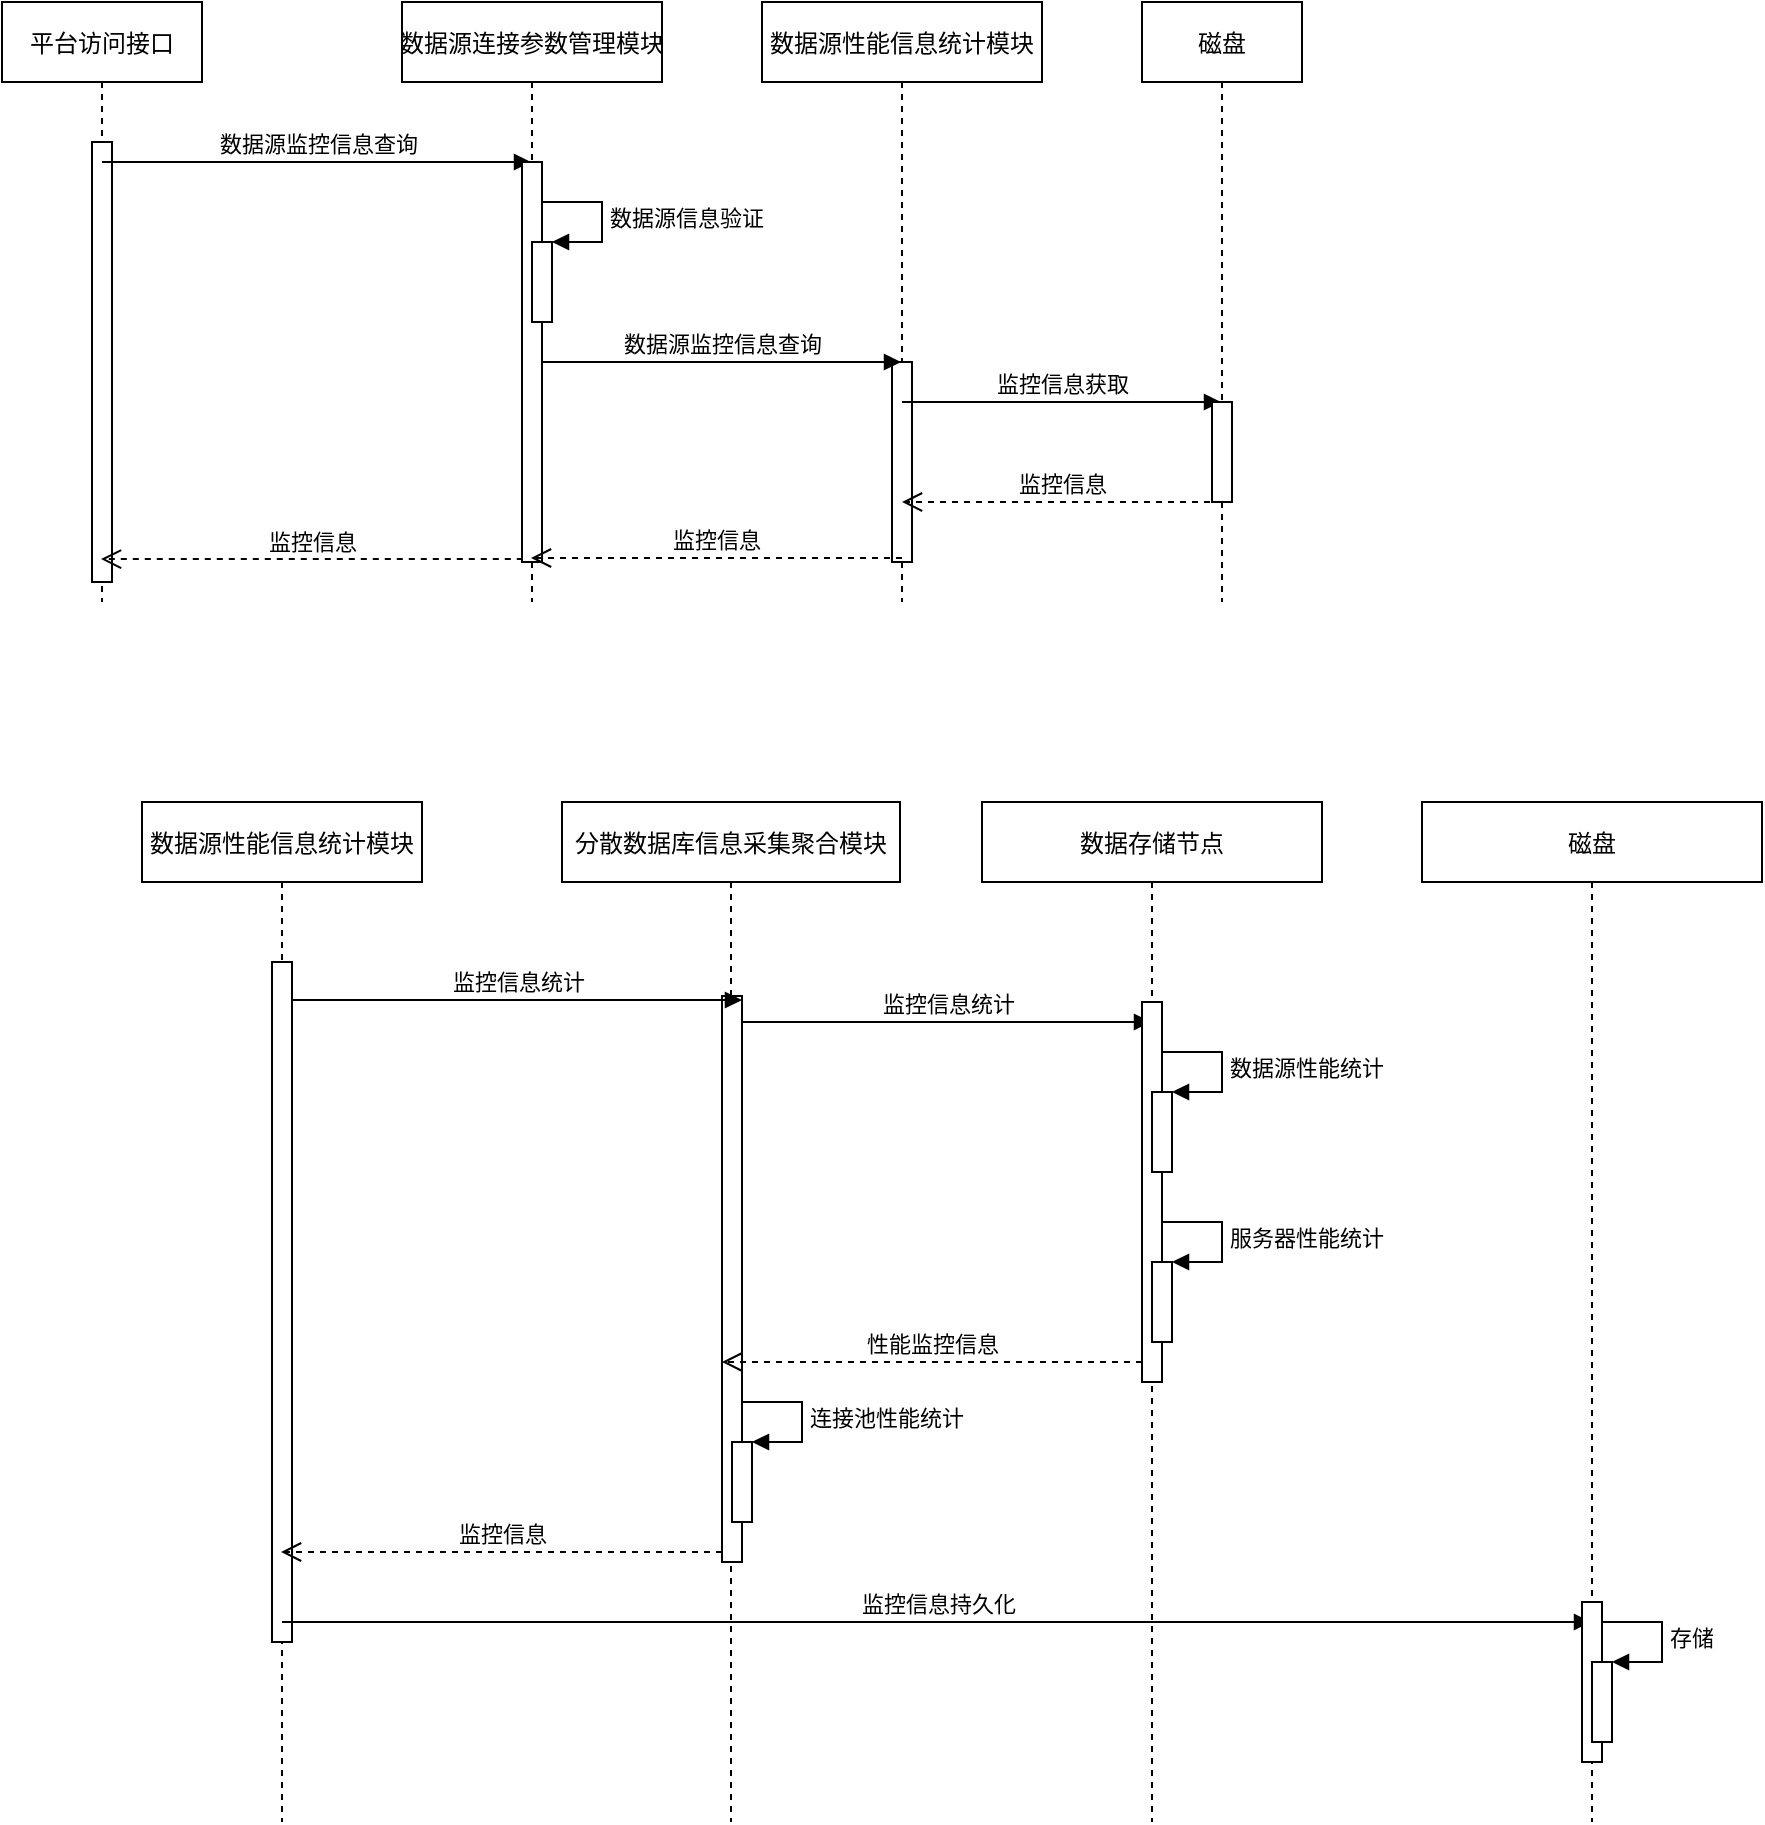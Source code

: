 <mxfile version="20.0.1" type="github">
  <diagram id="kgpKYQtTHZ0yAKxKKP6v" name="Page-1">
    <mxGraphModel dx="1483" dy="701" grid="1" gridSize="10" guides="1" tooltips="1" connect="1" arrows="1" fold="1" page="1" pageScale="1" pageWidth="850" pageHeight="1100" math="0" shadow="0">
      <root>
        <mxCell id="0" />
        <mxCell id="1" parent="0" />
        <mxCell id="3nuBFxr9cyL0pnOWT2aG-1" value="平台访问接口" style="shape=umlLifeline;perimeter=lifelinePerimeter;container=1;collapsible=0;recursiveResize=0;rounded=0;shadow=0;strokeWidth=1;" parent="1" vertex="1">
          <mxGeometry x="120" y="80" width="100" height="300" as="geometry" />
        </mxCell>
        <mxCell id="3nuBFxr9cyL0pnOWT2aG-2" value="" style="points=[];perimeter=orthogonalPerimeter;rounded=0;shadow=0;strokeWidth=1;" parent="3nuBFxr9cyL0pnOWT2aG-1" vertex="1">
          <mxGeometry x="45" y="70" width="10" height="220" as="geometry" />
        </mxCell>
        <mxCell id="sE7RtL886GrFwcUDmTVV-12" value="数据源监控信息查询" style="html=1;verticalAlign=bottom;endArrow=block;rounded=0;" parent="3nuBFxr9cyL0pnOWT2aG-1" target="sE7RtL886GrFwcUDmTVV-10" edge="1">
          <mxGeometry width="80" relative="1" as="geometry">
            <mxPoint x="50" y="80" as="sourcePoint" />
            <mxPoint x="130" y="80" as="targetPoint" />
          </mxGeometry>
        </mxCell>
        <mxCell id="3nuBFxr9cyL0pnOWT2aG-5" value="数据源性能信息统计模块" style="shape=umlLifeline;perimeter=lifelinePerimeter;container=1;collapsible=0;recursiveResize=0;rounded=0;shadow=0;strokeWidth=1;" parent="1" vertex="1">
          <mxGeometry x="500" y="80" width="140" height="300" as="geometry" />
        </mxCell>
        <mxCell id="3nuBFxr9cyL0pnOWT2aG-6" value="" style="points=[];perimeter=orthogonalPerimeter;rounded=0;shadow=0;strokeWidth=1;" parent="3nuBFxr9cyL0pnOWT2aG-5" vertex="1">
          <mxGeometry x="65" y="180" width="10" height="100" as="geometry" />
        </mxCell>
        <mxCell id="FTmbvxLNtihJsYFcyBBe-5" value="监控信息获取" style="html=1;verticalAlign=bottom;endArrow=block;rounded=0;" edge="1" parent="3nuBFxr9cyL0pnOWT2aG-5" target="FTmbvxLNtihJsYFcyBBe-3">
          <mxGeometry width="80" relative="1" as="geometry">
            <mxPoint x="70" y="200" as="sourcePoint" />
            <mxPoint x="150" y="200" as="targetPoint" />
          </mxGeometry>
        </mxCell>
        <mxCell id="sE7RtL886GrFwcUDmTVV-4" value="数据源性能信息统计模块" style="shape=umlLifeline;perimeter=lifelinePerimeter;container=1;collapsible=0;recursiveResize=0;rounded=0;shadow=0;strokeWidth=1;" parent="1" vertex="1">
          <mxGeometry x="190" y="480" width="140" height="510" as="geometry" />
        </mxCell>
        <mxCell id="sE7RtL886GrFwcUDmTVV-5" value="" style="points=[];perimeter=orthogonalPerimeter;rounded=0;shadow=0;strokeWidth=1;" parent="sE7RtL886GrFwcUDmTVV-4" vertex="1">
          <mxGeometry x="65" y="80" width="10" height="340" as="geometry" />
        </mxCell>
        <mxCell id="FTmbvxLNtihJsYFcyBBe-31" value="监控信息持久化" style="html=1;verticalAlign=bottom;endArrow=block;rounded=0;" edge="1" parent="sE7RtL886GrFwcUDmTVV-4" target="FTmbvxLNtihJsYFcyBBe-22">
          <mxGeometry width="80" relative="1" as="geometry">
            <mxPoint x="70" y="410" as="sourcePoint" />
            <mxPoint x="150" y="410" as="targetPoint" />
          </mxGeometry>
        </mxCell>
        <mxCell id="sE7RtL886GrFwcUDmTVV-7" value="分散数据库信息采集聚合模块" style="shape=umlLifeline;perimeter=lifelinePerimeter;container=1;collapsible=0;recursiveResize=0;rounded=0;shadow=0;strokeWidth=1;" parent="1" vertex="1">
          <mxGeometry x="400" y="480" width="169" height="510" as="geometry" />
        </mxCell>
        <mxCell id="sE7RtL886GrFwcUDmTVV-8" value="" style="points=[];perimeter=orthogonalPerimeter;rounded=0;shadow=0;strokeWidth=1;" parent="sE7RtL886GrFwcUDmTVV-7" vertex="1">
          <mxGeometry x="80" y="97" width="10" height="283" as="geometry" />
        </mxCell>
        <mxCell id="FTmbvxLNtihJsYFcyBBe-7" value="监控信息统计" style="html=1;verticalAlign=bottom;endArrow=block;rounded=0;" edge="1" parent="sE7RtL886GrFwcUDmTVV-7">
          <mxGeometry width="80" relative="1" as="geometry">
            <mxPoint x="-134.5" y="99" as="sourcePoint" />
            <mxPoint x="90" y="99" as="targetPoint" />
          </mxGeometry>
        </mxCell>
        <mxCell id="FTmbvxLNtihJsYFcyBBe-8" value="监控信息统计" style="html=1;verticalAlign=bottom;endArrow=block;rounded=0;" edge="1" parent="sE7RtL886GrFwcUDmTVV-7" target="FTmbvxLNtihJsYFcyBBe-1">
          <mxGeometry width="80" relative="1" as="geometry">
            <mxPoint x="90" y="110" as="sourcePoint" />
            <mxPoint x="170" y="110" as="targetPoint" />
          </mxGeometry>
        </mxCell>
        <mxCell id="FTmbvxLNtihJsYFcyBBe-16" value="监控信息" style="html=1;verticalAlign=bottom;endArrow=open;dashed=1;endSize=8;rounded=0;" edge="1" parent="sE7RtL886GrFwcUDmTVV-7">
          <mxGeometry relative="1" as="geometry">
            <mxPoint x="80" y="375" as="sourcePoint" />
            <mxPoint x="-140.5" y="375" as="targetPoint" />
          </mxGeometry>
        </mxCell>
        <mxCell id="FTmbvxLNtihJsYFcyBBe-20" value="" style="html=1;points=[];perimeter=orthogonalPerimeter;" vertex="1" parent="sE7RtL886GrFwcUDmTVV-7">
          <mxGeometry x="85" y="320" width="10" height="40" as="geometry" />
        </mxCell>
        <mxCell id="FTmbvxLNtihJsYFcyBBe-21" value="连接池性能统计" style="edgeStyle=orthogonalEdgeStyle;html=1;align=left;spacingLeft=2;endArrow=block;rounded=0;entryX=1;entryY=0;" edge="1" target="FTmbvxLNtihJsYFcyBBe-20" parent="sE7RtL886GrFwcUDmTVV-7">
          <mxGeometry relative="1" as="geometry">
            <mxPoint x="90" y="300" as="sourcePoint" />
            <Array as="points">
              <mxPoint x="120" y="300" />
            </Array>
          </mxGeometry>
        </mxCell>
        <mxCell id="sE7RtL886GrFwcUDmTVV-10" value="数据源连接参数管理模块" style="shape=umlLifeline;perimeter=lifelinePerimeter;container=1;collapsible=0;recursiveResize=0;rounded=0;shadow=0;strokeWidth=1;" parent="1" vertex="1">
          <mxGeometry x="320" y="80" width="130" height="300" as="geometry" />
        </mxCell>
        <mxCell id="sE7RtL886GrFwcUDmTVV-11" value="" style="points=[];perimeter=orthogonalPerimeter;rounded=0;shadow=0;strokeWidth=1;" parent="sE7RtL886GrFwcUDmTVV-10" vertex="1">
          <mxGeometry x="60" y="80" width="10" height="200" as="geometry" />
        </mxCell>
        <mxCell id="sE7RtL886GrFwcUDmTVV-13" value="" style="html=1;points=[];perimeter=orthogonalPerimeter;" parent="sE7RtL886GrFwcUDmTVV-10" vertex="1">
          <mxGeometry x="65" y="120" width="10" height="40" as="geometry" />
        </mxCell>
        <mxCell id="sE7RtL886GrFwcUDmTVV-14" value="数据源信息验证" style="edgeStyle=orthogonalEdgeStyle;html=1;align=left;spacingLeft=2;endArrow=block;rounded=0;entryX=1;entryY=0;" parent="sE7RtL886GrFwcUDmTVV-10" target="sE7RtL886GrFwcUDmTVV-13" edge="1">
          <mxGeometry relative="1" as="geometry">
            <mxPoint x="70" y="100" as="sourcePoint" />
            <Array as="points">
              <mxPoint x="100" y="100" />
            </Array>
          </mxGeometry>
        </mxCell>
        <mxCell id="sE7RtL886GrFwcUDmTVV-16" value="数据源监控信息查询" style="html=1;verticalAlign=bottom;endArrow=block;rounded=0;" parent="sE7RtL886GrFwcUDmTVV-10" target="3nuBFxr9cyL0pnOWT2aG-5" edge="1">
          <mxGeometry width="80" relative="1" as="geometry">
            <mxPoint x="70" y="180" as="sourcePoint" />
            <mxPoint x="130" y="180" as="targetPoint" />
          </mxGeometry>
        </mxCell>
        <mxCell id="sE7RtL886GrFwcUDmTVV-18" value="监控信息" style="html=1;verticalAlign=bottom;endArrow=open;dashed=1;endSize=8;rounded=0;" parent="1" edge="1">
          <mxGeometry relative="1" as="geometry">
            <mxPoint x="570" y="358" as="sourcePoint" />
            <mxPoint x="384.5" y="358" as="targetPoint" />
          </mxGeometry>
        </mxCell>
        <mxCell id="sE7RtL886GrFwcUDmTVV-19" value="监控信息" style="html=1;verticalAlign=bottom;endArrow=open;dashed=1;endSize=8;rounded=0;exitX=0.04;exitY=1.004;exitDx=0;exitDy=0;exitPerimeter=0;" parent="1" edge="1">
          <mxGeometry relative="1" as="geometry">
            <mxPoint x="380.4" y="358.56" as="sourcePoint" />
            <mxPoint x="169.5" y="358.56" as="targetPoint" />
          </mxGeometry>
        </mxCell>
        <mxCell id="FTmbvxLNtihJsYFcyBBe-1" value="数据存储节点" style="shape=umlLifeline;perimeter=lifelinePerimeter;container=1;collapsible=0;recursiveResize=0;rounded=0;shadow=0;strokeWidth=1;" vertex="1" parent="1">
          <mxGeometry x="610" y="480" width="170" height="510" as="geometry" />
        </mxCell>
        <mxCell id="FTmbvxLNtihJsYFcyBBe-2" value="" style="points=[];perimeter=orthogonalPerimeter;rounded=0;shadow=0;strokeWidth=1;" vertex="1" parent="FTmbvxLNtihJsYFcyBBe-1">
          <mxGeometry x="80" y="100" width="10" height="190" as="geometry" />
        </mxCell>
        <mxCell id="FTmbvxLNtihJsYFcyBBe-9" value="" style="html=1;points=[];perimeter=orthogonalPerimeter;" vertex="1" parent="FTmbvxLNtihJsYFcyBBe-1">
          <mxGeometry x="85" y="145" width="10" height="40" as="geometry" />
        </mxCell>
        <mxCell id="FTmbvxLNtihJsYFcyBBe-10" value="数据源性能统计" style="edgeStyle=orthogonalEdgeStyle;html=1;align=left;spacingLeft=2;endArrow=block;rounded=0;entryX=1;entryY=0;" edge="1" target="FTmbvxLNtihJsYFcyBBe-9" parent="FTmbvxLNtihJsYFcyBBe-1">
          <mxGeometry relative="1" as="geometry">
            <mxPoint x="90" y="125" as="sourcePoint" />
            <Array as="points">
              <mxPoint x="120" y="125" />
            </Array>
          </mxGeometry>
        </mxCell>
        <mxCell id="FTmbvxLNtihJsYFcyBBe-11" value="" style="html=1;points=[];perimeter=orthogonalPerimeter;" vertex="1" parent="FTmbvxLNtihJsYFcyBBe-1">
          <mxGeometry x="85" y="230" width="10" height="40" as="geometry" />
        </mxCell>
        <mxCell id="FTmbvxLNtihJsYFcyBBe-12" value="服务器性能统计" style="edgeStyle=orthogonalEdgeStyle;html=1;align=left;spacingLeft=2;endArrow=block;rounded=0;entryX=1;entryY=0;" edge="1" target="FTmbvxLNtihJsYFcyBBe-11" parent="FTmbvxLNtihJsYFcyBBe-1">
          <mxGeometry relative="1" as="geometry">
            <mxPoint x="90" y="210" as="sourcePoint" />
            <Array as="points">
              <mxPoint x="120" y="210" />
            </Array>
          </mxGeometry>
        </mxCell>
        <mxCell id="FTmbvxLNtihJsYFcyBBe-13" value="性能监控信息" style="html=1;verticalAlign=bottom;endArrow=open;dashed=1;endSize=8;rounded=0;" edge="1" parent="FTmbvxLNtihJsYFcyBBe-1">
          <mxGeometry relative="1" as="geometry">
            <mxPoint x="80" y="280" as="sourcePoint" />
            <mxPoint x="-130" y="280" as="targetPoint" />
          </mxGeometry>
        </mxCell>
        <mxCell id="FTmbvxLNtihJsYFcyBBe-3" value="磁盘" style="shape=umlLifeline;perimeter=lifelinePerimeter;container=1;collapsible=0;recursiveResize=0;rounded=0;shadow=0;strokeWidth=1;" vertex="1" parent="1">
          <mxGeometry x="690" y="80" width="80" height="300" as="geometry" />
        </mxCell>
        <mxCell id="FTmbvxLNtihJsYFcyBBe-4" value="" style="points=[];perimeter=orthogonalPerimeter;rounded=0;shadow=0;strokeWidth=1;" vertex="1" parent="FTmbvxLNtihJsYFcyBBe-3">
          <mxGeometry x="35" y="200" width="10" height="50" as="geometry" />
        </mxCell>
        <mxCell id="FTmbvxLNtihJsYFcyBBe-6" value="监控信息" style="html=1;verticalAlign=bottom;endArrow=open;dashed=1;endSize=8;rounded=0;" edge="1" parent="1" target="3nuBFxr9cyL0pnOWT2aG-5">
          <mxGeometry relative="1" as="geometry">
            <mxPoint x="730" y="330" as="sourcePoint" />
            <mxPoint x="650" y="330" as="targetPoint" />
          </mxGeometry>
        </mxCell>
        <mxCell id="FTmbvxLNtihJsYFcyBBe-22" value="磁盘" style="shape=umlLifeline;perimeter=lifelinePerimeter;container=1;collapsible=0;recursiveResize=0;rounded=0;shadow=0;strokeWidth=1;" vertex="1" parent="1">
          <mxGeometry x="830" y="480" width="170" height="510" as="geometry" />
        </mxCell>
        <mxCell id="FTmbvxLNtihJsYFcyBBe-26" value="" style="html=1;points=[];perimeter=orthogonalPerimeter;" vertex="1" parent="FTmbvxLNtihJsYFcyBBe-22">
          <mxGeometry x="80" y="400" width="10" height="80" as="geometry" />
        </mxCell>
        <mxCell id="FTmbvxLNtihJsYFcyBBe-32" value="" style="html=1;points=[];perimeter=orthogonalPerimeter;" vertex="1" parent="FTmbvxLNtihJsYFcyBBe-22">
          <mxGeometry x="85" y="430" width="10" height="40" as="geometry" />
        </mxCell>
        <mxCell id="FTmbvxLNtihJsYFcyBBe-33" value="存储" style="edgeStyle=orthogonalEdgeStyle;html=1;align=left;spacingLeft=2;endArrow=block;rounded=0;entryX=1;entryY=0;" edge="1" target="FTmbvxLNtihJsYFcyBBe-32" parent="FTmbvxLNtihJsYFcyBBe-22">
          <mxGeometry relative="1" as="geometry">
            <mxPoint x="90" y="410" as="sourcePoint" />
            <Array as="points">
              <mxPoint x="120" y="410" />
            </Array>
          </mxGeometry>
        </mxCell>
      </root>
    </mxGraphModel>
  </diagram>
</mxfile>
